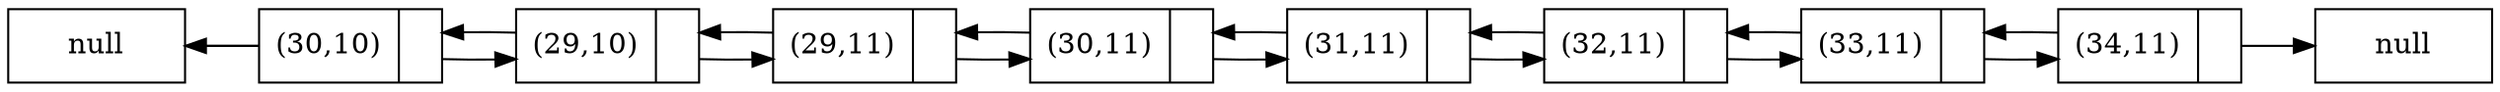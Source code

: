 digraph foo {
rankdir=LR;
node [shape=record];
pf [label="{ <data> null}", width=1.2]
p0 [label="{ <data> (30,10)| <ref>  }", width=1.2]
p1 [label="{ <data> (29,10)| <ref>  }", width=1.2]
p2 [label="{ <data> (29,11)| <ref>  }", width=1.2]
p3 [label="{ <data> (30,11)| <ref>  }", width=1.2]
p4 [label="{ <data> (31,11)| <ref>  }", width=1.2]
p5 [label="{ <data> (32,11)| <ref>  }", width=1.2]
p6 [label="{ <data> (33,11)| <ref>  }", width=1.2]
p7 [label="{ <data> (34,11)| <ref>  }", width=1.2]
pl [label="{ <data> null}", width=1.2]
p0 -> p1
p1 ->p0
p1 -> p2
p2 ->p1
p2 -> p3
p3 ->p2
p3 -> p4
p4 ->p3
p4 -> p5
p5 ->p4
p5 -> p6
p6 ->p5
p6 -> p7
p7 ->p6
p0-> pf
pf-> p0:data[arrowhead=none]
p7 -> pl
}